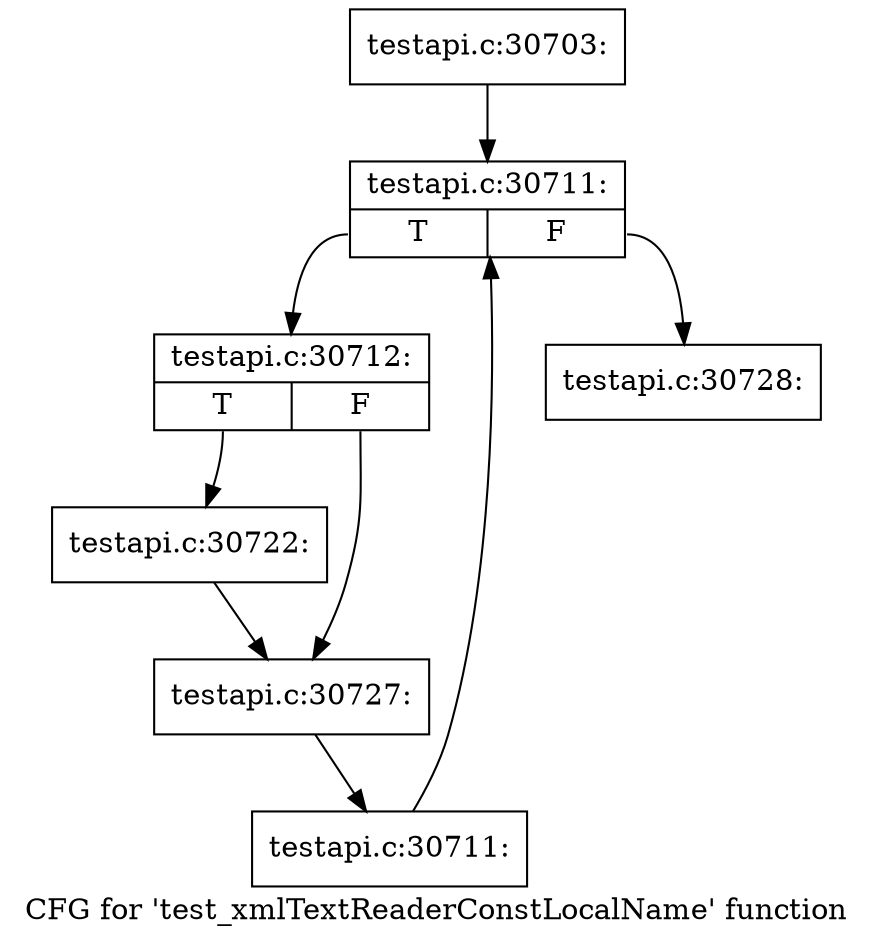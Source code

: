 digraph "CFG for 'test_xmlTextReaderConstLocalName' function" {
	label="CFG for 'test_xmlTextReaderConstLocalName' function";

	Node0x5139970 [shape=record,label="{testapi.c:30703:}"];
	Node0x5139970 -> Node0x51487d0;
	Node0x51487d0 [shape=record,label="{testapi.c:30711:|{<s0>T|<s1>F}}"];
	Node0x51487d0:s0 -> Node0x5148ab0;
	Node0x51487d0:s1 -> Node0x5148630;
	Node0x5148ab0 [shape=record,label="{testapi.c:30712:|{<s0>T|<s1>F}}"];
	Node0x5148ab0:s0 -> Node0x5149910;
	Node0x5148ab0:s1 -> Node0x5149c40;
	Node0x5149910 [shape=record,label="{testapi.c:30722:}"];
	Node0x5149910 -> Node0x5149c40;
	Node0x5149c40 [shape=record,label="{testapi.c:30727:}"];
	Node0x5149c40 -> Node0x5148a20;
	Node0x5148a20 [shape=record,label="{testapi.c:30711:}"];
	Node0x5148a20 -> Node0x51487d0;
	Node0x5148630 [shape=record,label="{testapi.c:30728:}"];
}
